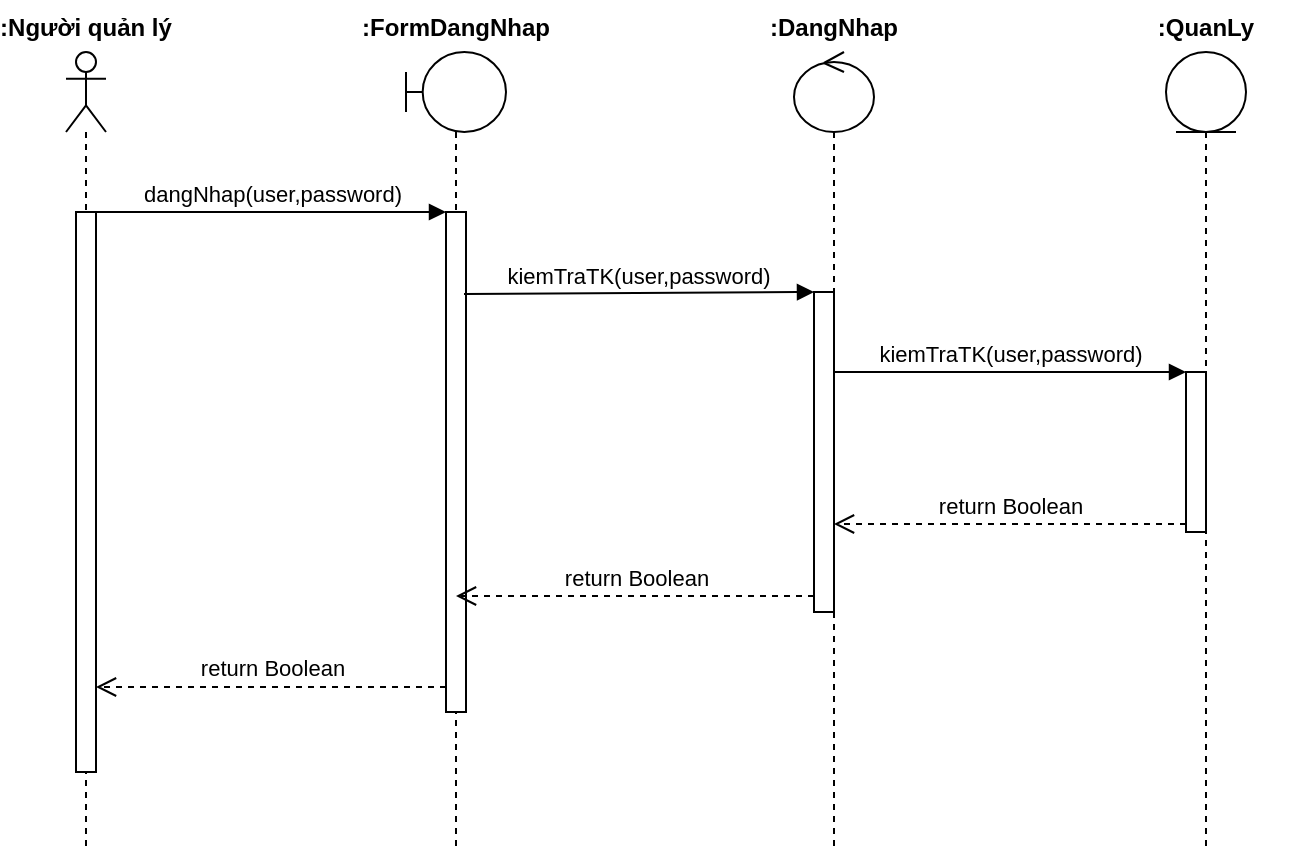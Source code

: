 <mxfile version="14.1.3" type="github">
  <diagram id="SRl2gkCZZLqZpCl7iZ9C" name="Page-1">
    <mxGraphModel dx="1422" dy="843" grid="1" gridSize="10" guides="1" tooltips="1" connect="1" arrows="1" fold="1" page="1" pageScale="1" pageWidth="827" pageHeight="1169" math="0" shadow="0">
      <root>
        <mxCell id="0" />
        <mxCell id="1" parent="0" />
        <mxCell id="fnW4bZzIi39oAH9U2uAh-2" value="" style="shape=umlLifeline;participant=umlActor;perimeter=lifelinePerimeter;whiteSpace=wrap;html=1;container=1;collapsible=0;recursiveResize=0;verticalAlign=top;spacingTop=36;outlineConnect=0;" vertex="1" parent="1">
          <mxGeometry x="50" y="40" width="20" height="400" as="geometry" />
        </mxCell>
        <mxCell id="fnW4bZzIi39oAH9U2uAh-6" value="" style="html=1;points=[];perimeter=orthogonalPerimeter;" vertex="1" parent="fnW4bZzIi39oAH9U2uAh-2">
          <mxGeometry x="5" y="80" width="10" height="280" as="geometry" />
        </mxCell>
        <mxCell id="fnW4bZzIi39oAH9U2uAh-3" value="" style="shape=umlLifeline;participant=umlBoundary;perimeter=lifelinePerimeter;whiteSpace=wrap;html=1;container=1;collapsible=0;recursiveResize=0;verticalAlign=top;spacingTop=36;outlineConnect=0;" vertex="1" parent="1">
          <mxGeometry x="220" y="40" width="50" height="400" as="geometry" />
        </mxCell>
        <mxCell id="fnW4bZzIi39oAH9U2uAh-7" value="" style="html=1;points=[];perimeter=orthogonalPerimeter;" vertex="1" parent="fnW4bZzIi39oAH9U2uAh-3">
          <mxGeometry x="20" y="80" width="10" height="250" as="geometry" />
        </mxCell>
        <mxCell id="fnW4bZzIi39oAH9U2uAh-4" value="" style="shape=umlLifeline;participant=umlControl;perimeter=lifelinePerimeter;whiteSpace=wrap;html=1;container=1;collapsible=0;recursiveResize=0;verticalAlign=top;spacingTop=36;outlineConnect=0;" vertex="1" parent="1">
          <mxGeometry x="414" y="40" width="40" height="400" as="geometry" />
        </mxCell>
        <mxCell id="fnW4bZzIi39oAH9U2uAh-10" value="" style="html=1;points=[];perimeter=orthogonalPerimeter;" vertex="1" parent="fnW4bZzIi39oAH9U2uAh-4">
          <mxGeometry x="10" y="120" width="10" height="160" as="geometry" />
        </mxCell>
        <mxCell id="fnW4bZzIi39oAH9U2uAh-5" value="" style="shape=umlLifeline;participant=umlEntity;perimeter=lifelinePerimeter;whiteSpace=wrap;html=1;container=1;collapsible=0;recursiveResize=0;verticalAlign=top;spacingTop=36;outlineConnect=0;" vertex="1" parent="1">
          <mxGeometry x="600" y="40" width="40" height="400" as="geometry" />
        </mxCell>
        <mxCell id="fnW4bZzIi39oAH9U2uAh-13" value="" style="html=1;points=[];perimeter=orthogonalPerimeter;" vertex="1" parent="fnW4bZzIi39oAH9U2uAh-5">
          <mxGeometry x="10" y="160" width="10" height="80" as="geometry" />
        </mxCell>
        <mxCell id="fnW4bZzIi39oAH9U2uAh-8" value="dangNhap(user,password)" style="html=1;verticalAlign=bottom;endArrow=block;entryX=0;entryY=0;" edge="1" target="fnW4bZzIi39oAH9U2uAh-7" parent="1" source="fnW4bZzIi39oAH9U2uAh-6">
          <mxGeometry relative="1" as="geometry">
            <mxPoint x="110" y="120" as="sourcePoint" />
          </mxGeometry>
        </mxCell>
        <mxCell id="fnW4bZzIi39oAH9U2uAh-9" value="return Boolean" style="html=1;verticalAlign=bottom;endArrow=open;dashed=1;endSize=8;exitX=0;exitY=0.95;" edge="1" source="fnW4bZzIi39oAH9U2uAh-7" parent="1" target="fnW4bZzIi39oAH9U2uAh-6">
          <mxGeometry relative="1" as="geometry">
            <mxPoint x="110" y="196" as="targetPoint" />
          </mxGeometry>
        </mxCell>
        <mxCell id="fnW4bZzIi39oAH9U2uAh-11" value="kiemTraTK(user,password)" style="html=1;verticalAlign=bottom;endArrow=block;entryX=0;entryY=0;exitX=0.9;exitY=0.164;exitDx=0;exitDy=0;exitPerimeter=0;" edge="1" target="fnW4bZzIi39oAH9U2uAh-10" parent="1" source="fnW4bZzIi39oAH9U2uAh-7">
          <mxGeometry relative="1" as="geometry">
            <mxPoint x="230" y="160" as="sourcePoint" />
          </mxGeometry>
        </mxCell>
        <mxCell id="fnW4bZzIi39oAH9U2uAh-12" value="return Boolean" style="html=1;verticalAlign=bottom;endArrow=open;dashed=1;endSize=8;exitX=0;exitY=0.95;entryX=0.5;entryY=0.768;entryDx=0;entryDy=0;entryPerimeter=0;" edge="1" source="fnW4bZzIi39oAH9U2uAh-10" parent="1" target="fnW4bZzIi39oAH9U2uAh-7">
          <mxGeometry relative="1" as="geometry">
            <mxPoint x="230" y="210" as="targetPoint" />
          </mxGeometry>
        </mxCell>
        <mxCell id="fnW4bZzIi39oAH9U2uAh-14" value="kiemTraTK(user,password)" style="html=1;verticalAlign=bottom;endArrow=block;entryX=0;entryY=0;" edge="1" target="fnW4bZzIi39oAH9U2uAh-13" parent="1" source="fnW4bZzIi39oAH9U2uAh-4">
          <mxGeometry relative="1" as="geometry">
            <mxPoint x="334" y="200" as="sourcePoint" />
          </mxGeometry>
        </mxCell>
        <mxCell id="fnW4bZzIi39oAH9U2uAh-15" value="return Boolean" style="html=1;verticalAlign=bottom;endArrow=open;dashed=1;endSize=8;exitX=0;exitY=0.95;" edge="1" source="fnW4bZzIi39oAH9U2uAh-13" parent="1" target="fnW4bZzIi39oAH9U2uAh-4">
          <mxGeometry relative="1" as="geometry">
            <mxPoint x="334" y="276" as="targetPoint" />
          </mxGeometry>
        </mxCell>
        <mxCell id="fnW4bZzIi39oAH9U2uAh-16" value=":Người quản lý" style="text;align=center;fontStyle=1;verticalAlign=middle;spacingLeft=3;spacingRight=3;strokeColor=none;rotatable=0;points=[[0,0.5],[1,0.5]];portConstraint=eastwest;" vertex="1" parent="1">
          <mxGeometry x="20" y="14" width="80" height="26" as="geometry" />
        </mxCell>
        <mxCell id="fnW4bZzIi39oAH9U2uAh-17" value=":FormDangNhap" style="text;align=center;fontStyle=1;verticalAlign=middle;spacingLeft=3;spacingRight=3;strokeColor=none;rotatable=0;points=[[0,0.5],[1,0.5]];portConstraint=eastwest;" vertex="1" parent="1">
          <mxGeometry x="205" y="14" width="80" height="26" as="geometry" />
        </mxCell>
        <mxCell id="fnW4bZzIi39oAH9U2uAh-18" value=":DangNhap" style="text;align=center;fontStyle=1;verticalAlign=middle;spacingLeft=3;spacingRight=3;strokeColor=none;rotatable=0;points=[[0,0.5],[1,0.5]];portConstraint=eastwest;" vertex="1" parent="1">
          <mxGeometry x="394" y="14" width="80" height="26" as="geometry" />
        </mxCell>
        <mxCell id="fnW4bZzIi39oAH9U2uAh-19" value=":QuanLy" style="text;align=center;fontStyle=1;verticalAlign=middle;spacingLeft=3;spacingRight=3;strokeColor=none;rotatable=0;points=[[0,0.5],[1,0.5]];portConstraint=eastwest;" vertex="1" parent="1">
          <mxGeometry x="580" y="14" width="80" height="26" as="geometry" />
        </mxCell>
      </root>
    </mxGraphModel>
  </diagram>
</mxfile>
